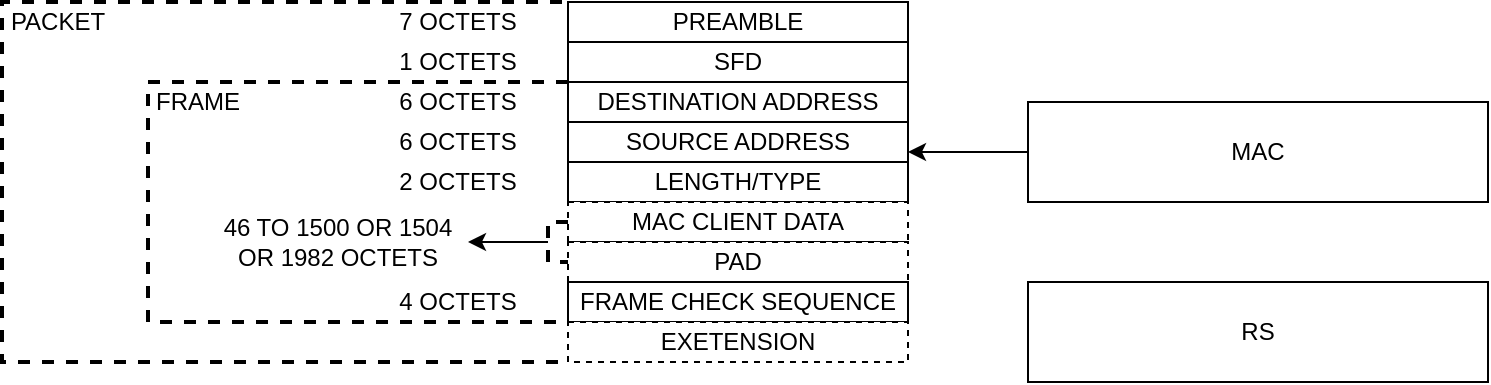 <mxfile version="13.6.6" type="github">
  <diagram id="OBKR02FrYidgBjTfZYDG" name="Page-1">
    <mxGraphModel dx="1747" dy="428" grid="1" gridSize="10" guides="1" tooltips="1" connect="1" arrows="1" fold="1" page="1" pageScale="1" pageWidth="827" pageHeight="1169" math="0" shadow="0">
      <root>
        <mxCell id="0" />
        <mxCell id="1" parent="0" />
        <mxCell id="9v_twUDeS9fNEYnVA7CQ-1" value="MAC" style="rounded=0;whiteSpace=wrap;html=1;" parent="1" vertex="1">
          <mxGeometry x="100" y="90" width="230" height="50" as="geometry" />
        </mxCell>
        <mxCell id="9fPGOeFuEC6bNh4Ro0Tt-1" value="RS" style="rounded=0;whiteSpace=wrap;html=1;" vertex="1" parent="1">
          <mxGeometry x="100" y="180" width="230" height="50" as="geometry" />
        </mxCell>
        <mxCell id="9fPGOeFuEC6bNh4Ro0Tt-2" value="" style="endArrow=classic;html=1;exitX=0;exitY=0.5;exitDx=0;exitDy=0;" edge="1" parent="1" source="9v_twUDeS9fNEYnVA7CQ-1">
          <mxGeometry width="50" height="50" relative="1" as="geometry">
            <mxPoint x="-10" y="140" as="sourcePoint" />
            <mxPoint x="40" y="115" as="targetPoint" />
          </mxGeometry>
        </mxCell>
        <mxCell id="9fPGOeFuEC6bNh4Ro0Tt-3" value="PREAMBLE" style="rounded=0;whiteSpace=wrap;html=1;" vertex="1" parent="1">
          <mxGeometry x="-130" y="40" width="170" height="20" as="geometry" />
        </mxCell>
        <mxCell id="9fPGOeFuEC6bNh4Ro0Tt-4" value="SFD" style="rounded=0;whiteSpace=wrap;html=1;" vertex="1" parent="1">
          <mxGeometry x="-130" y="60" width="170" height="20" as="geometry" />
        </mxCell>
        <mxCell id="9fPGOeFuEC6bNh4Ro0Tt-5" value="DESTINATION ADDRESS" style="rounded=0;whiteSpace=wrap;html=1;" vertex="1" parent="1">
          <mxGeometry x="-130" y="80" width="170" height="20" as="geometry" />
        </mxCell>
        <mxCell id="9fPGOeFuEC6bNh4Ro0Tt-6" value="SOURCE ADDRESS" style="rounded=0;whiteSpace=wrap;html=1;" vertex="1" parent="1">
          <mxGeometry x="-130" y="100" width="170" height="20" as="geometry" />
        </mxCell>
        <mxCell id="9fPGOeFuEC6bNh4Ro0Tt-7" value="LENGTH/TYPE" style="rounded=0;whiteSpace=wrap;html=1;" vertex="1" parent="1">
          <mxGeometry x="-130" y="120" width="170" height="20" as="geometry" />
        </mxCell>
        <mxCell id="9fPGOeFuEC6bNh4Ro0Tt-8" value="MAC CLIENT DATA" style="rounded=0;whiteSpace=wrap;html=1;dashed=1;" vertex="1" parent="1">
          <mxGeometry x="-130" y="140" width="170" height="20" as="geometry" />
        </mxCell>
        <mxCell id="9fPGOeFuEC6bNh4Ro0Tt-9" value="PAD" style="rounded=0;whiteSpace=wrap;html=1;dashed=1;" vertex="1" parent="1">
          <mxGeometry x="-130" y="160" width="170" height="20" as="geometry" />
        </mxCell>
        <mxCell id="9fPGOeFuEC6bNh4Ro0Tt-10" value="FRAME CHECK SEQUENCE" style="rounded=0;whiteSpace=wrap;html=1;" vertex="1" parent="1">
          <mxGeometry x="-130" y="180" width="170" height="20" as="geometry" />
        </mxCell>
        <mxCell id="9fPGOeFuEC6bNh4Ro0Tt-11" value="EXETENSION" style="rounded=0;whiteSpace=wrap;html=1;dashed=1;" vertex="1" parent="1">
          <mxGeometry x="-130" y="200" width="170" height="20" as="geometry" />
        </mxCell>
        <mxCell id="9fPGOeFuEC6bNh4Ro0Tt-12" value="7 OCTETS" style="text;html=1;strokeColor=none;fillColor=none;align=center;verticalAlign=middle;whiteSpace=wrap;rounded=0;dashed=1;" vertex="1" parent="1">
          <mxGeometry x="-240" y="40" width="110" height="20" as="geometry" />
        </mxCell>
        <mxCell id="9fPGOeFuEC6bNh4Ro0Tt-13" value="1 OCTETS" style="text;html=1;strokeColor=none;fillColor=none;align=center;verticalAlign=middle;whiteSpace=wrap;rounded=0;dashed=1;" vertex="1" parent="1">
          <mxGeometry x="-240" y="60" width="110" height="20" as="geometry" />
        </mxCell>
        <mxCell id="9fPGOeFuEC6bNh4Ro0Tt-14" value="6 OCTETS" style="text;html=1;strokeColor=none;fillColor=none;align=center;verticalAlign=middle;whiteSpace=wrap;rounded=0;dashed=1;" vertex="1" parent="1">
          <mxGeometry x="-240" y="80" width="110" height="20" as="geometry" />
        </mxCell>
        <mxCell id="9fPGOeFuEC6bNh4Ro0Tt-15" value="6 OCTETS" style="text;html=1;strokeColor=none;fillColor=none;align=center;verticalAlign=middle;whiteSpace=wrap;rounded=0;dashed=1;" vertex="1" parent="1">
          <mxGeometry x="-240" y="100" width="110" height="20" as="geometry" />
        </mxCell>
        <mxCell id="9fPGOeFuEC6bNh4Ro0Tt-16" value="2 OCTETS" style="text;html=1;strokeColor=none;fillColor=none;align=center;verticalAlign=middle;whiteSpace=wrap;rounded=0;dashed=1;" vertex="1" parent="1">
          <mxGeometry x="-240" y="120" width="110" height="20" as="geometry" />
        </mxCell>
        <mxCell id="9fPGOeFuEC6bNh4Ro0Tt-17" value="4 OCTETS" style="text;html=1;strokeColor=none;fillColor=none;align=center;verticalAlign=middle;whiteSpace=wrap;rounded=0;dashed=1;" vertex="1" parent="1">
          <mxGeometry x="-240" y="180" width="110" height="20" as="geometry" />
        </mxCell>
        <mxCell id="9fPGOeFuEC6bNh4Ro0Tt-19" value="" style="strokeWidth=2;html=1;shape=mxgraph.flowchart.annotation_1;align=left;pointerEvents=1;dashed=1;" vertex="1" parent="1">
          <mxGeometry x="-140" y="150" width="10" height="20" as="geometry" />
        </mxCell>
        <mxCell id="9fPGOeFuEC6bNh4Ro0Tt-21" value="46 TO 1500 OR 1504 OR 1982 OCTETS" style="text;html=1;strokeColor=none;fillColor=none;align=center;verticalAlign=middle;whiteSpace=wrap;rounded=0;dashed=1;" vertex="1" parent="1">
          <mxGeometry x="-310" y="140" width="130" height="40" as="geometry" />
        </mxCell>
        <mxCell id="9fPGOeFuEC6bNh4Ro0Tt-22" value="" style="endArrow=classic;html=1;exitX=0;exitY=0.5;exitDx=0;exitDy=0;exitPerimeter=0;entryX=1;entryY=0.5;entryDx=0;entryDy=0;" edge="1" parent="1" source="9fPGOeFuEC6bNh4Ro0Tt-19" target="9fPGOeFuEC6bNh4Ro0Tt-21">
          <mxGeometry width="50" height="50" relative="1" as="geometry">
            <mxPoint x="-180" y="260" as="sourcePoint" />
            <mxPoint x="-210" y="260" as="targetPoint" />
          </mxGeometry>
        </mxCell>
        <mxCell id="9fPGOeFuEC6bNh4Ro0Tt-23" value="" style="strokeWidth=2;html=1;shape=mxgraph.flowchart.annotation_1;align=left;pointerEvents=1;dashed=1;" vertex="1" parent="1">
          <mxGeometry x="-340" y="80" width="210" height="120" as="geometry" />
        </mxCell>
        <mxCell id="9fPGOeFuEC6bNh4Ro0Tt-25" value="FRAME" style="text;html=1;strokeColor=none;fillColor=none;align=center;verticalAlign=middle;whiteSpace=wrap;rounded=0;dashed=1;" vertex="1" parent="1">
          <mxGeometry x="-340" y="80" width="50" height="20" as="geometry" />
        </mxCell>
        <mxCell id="9fPGOeFuEC6bNh4Ro0Tt-26" value="" style="strokeWidth=2;html=1;shape=mxgraph.flowchart.annotation_1;align=left;pointerEvents=1;dashed=1;" vertex="1" parent="1">
          <mxGeometry x="-413" y="40" width="280" height="180" as="geometry" />
        </mxCell>
        <mxCell id="9fPGOeFuEC6bNh4Ro0Tt-28" value="PACKET" style="text;html=1;strokeColor=none;fillColor=none;align=center;verticalAlign=middle;whiteSpace=wrap;rounded=0;dashed=1;" vertex="1" parent="1">
          <mxGeometry x="-410" y="40" width="50" height="20" as="geometry" />
        </mxCell>
      </root>
    </mxGraphModel>
  </diagram>
</mxfile>
